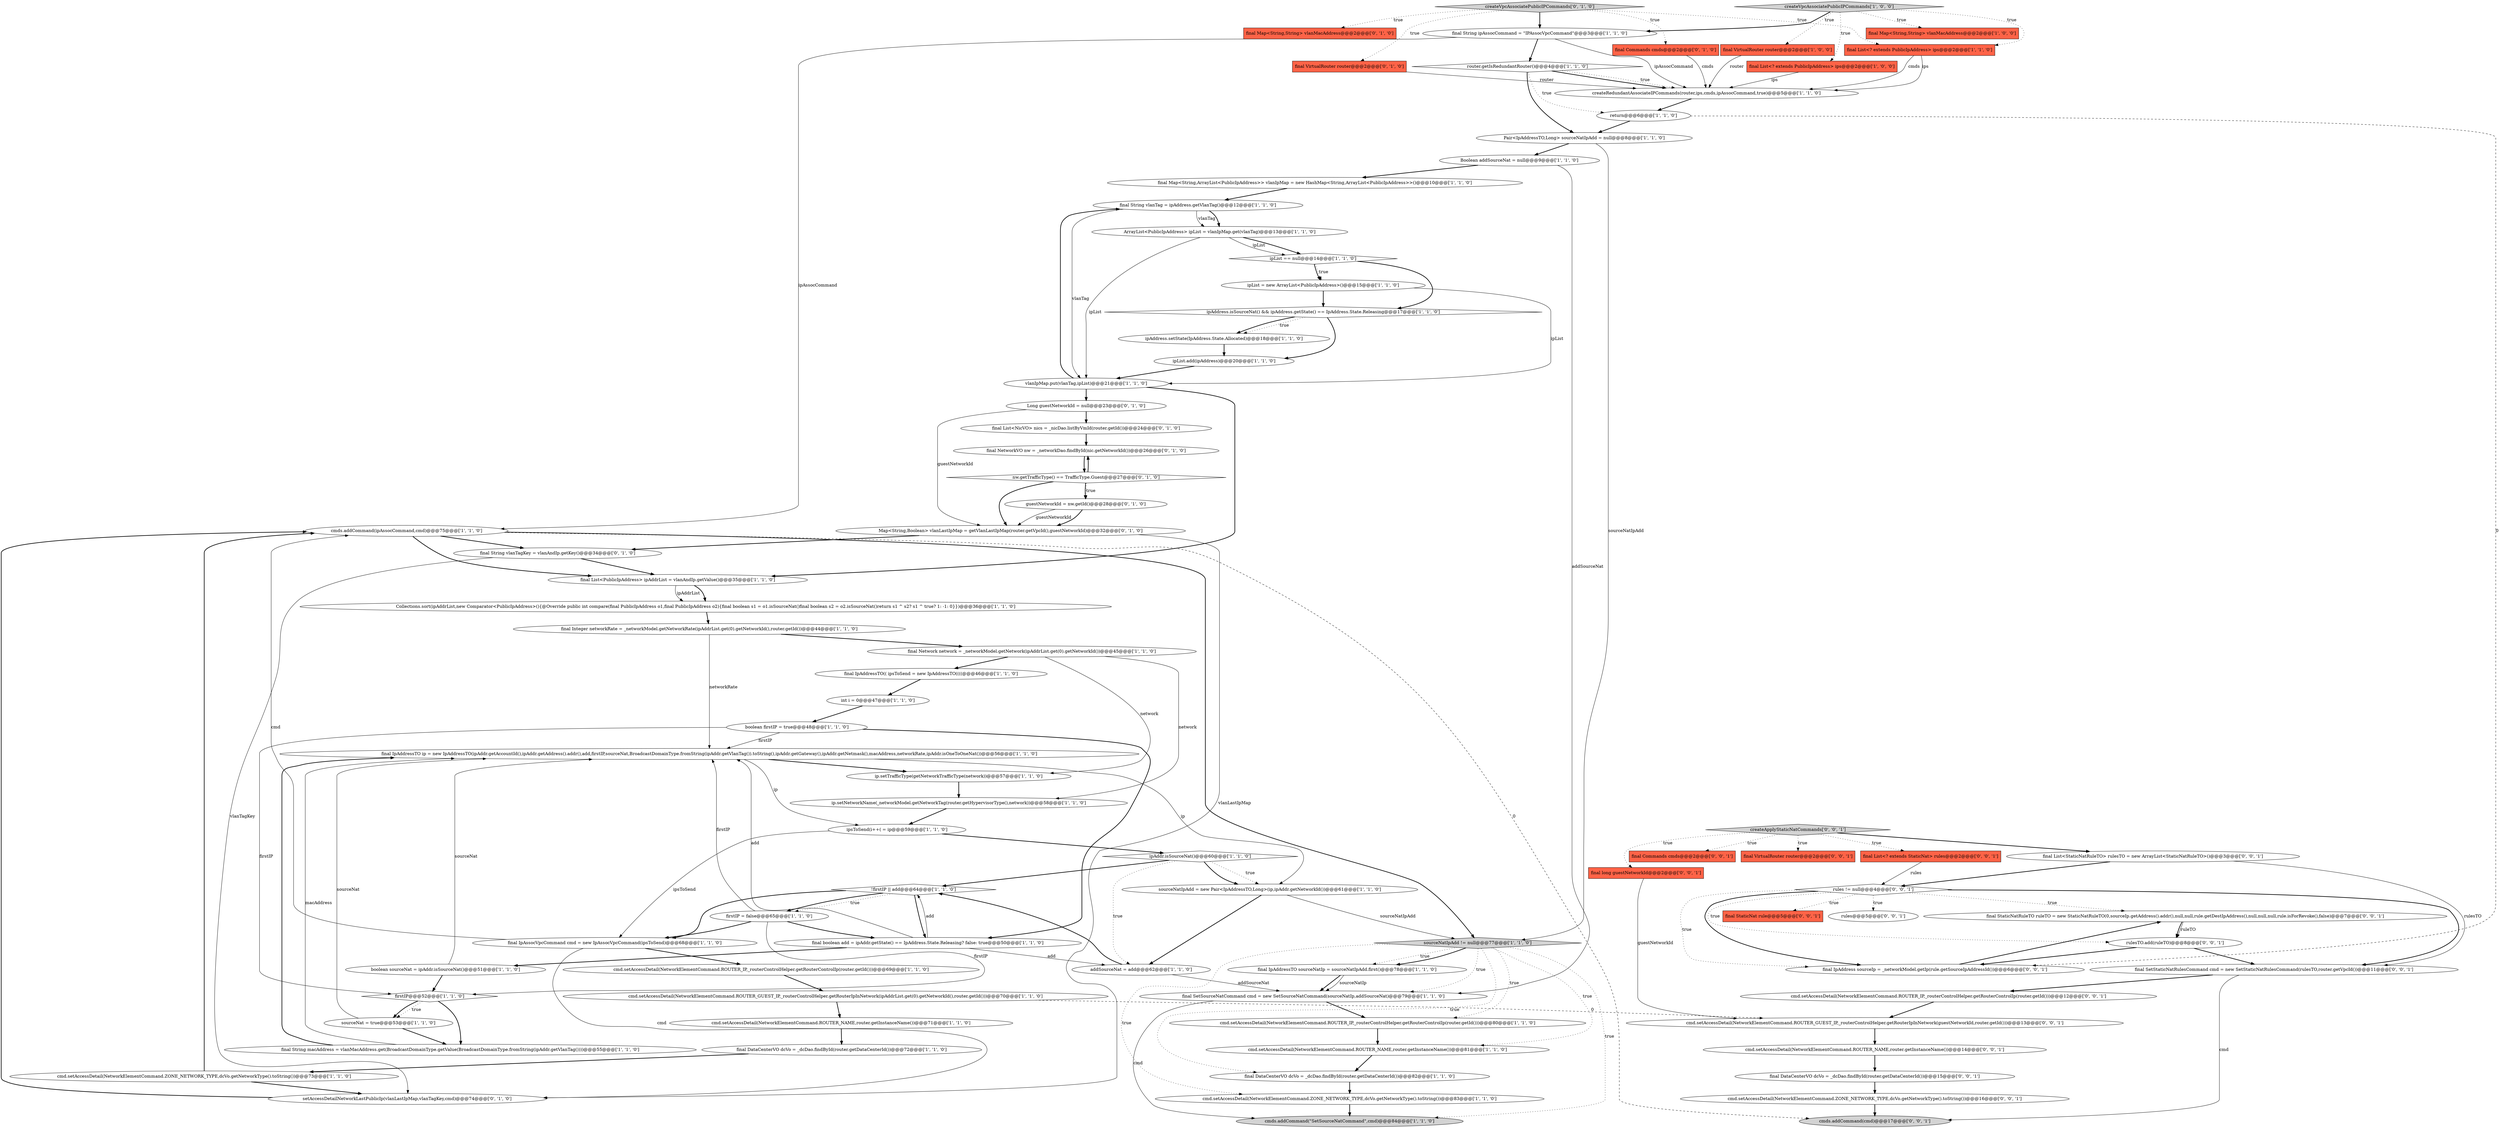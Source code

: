 digraph {
73 [style = filled, label = "final List<? extends StaticNat> rules@@@2@@@['0', '0', '1']", fillcolor = tomato, shape = box image = "AAA0AAABBB3BBB"];
22 [style = filled, label = "sourceNat = true@@@53@@@['1', '1', '0']", fillcolor = white, shape = ellipse image = "AAA0AAABBB1BBB"];
82 [style = filled, label = "final StaticNatRuleTO ruleTO = new StaticNatRuleTO(0,sourceIp.getAddress().addr(),null,null,rule.getDestIpAddress(),null,null,null,rule.isForRevoke(),false)@@@7@@@['0', '0', '1']", fillcolor = white, shape = ellipse image = "AAA0AAABBB3BBB"];
84 [style = filled, label = "final SetStaticNatRulesCommand cmd = new SetStaticNatRulesCommand(rulesTO,router.getVpcId())@@@11@@@['0', '0', '1']", fillcolor = white, shape = ellipse image = "AAA0AAABBB3BBB"];
34 [style = filled, label = "final Network network = _networkModel.getNetwork(ipAddrList.get(0).getNetworkId())@@@45@@@['1', '1', '0']", fillcolor = white, shape = ellipse image = "AAA0AAABBB1BBB"];
83 [style = filled, label = "createApplyStaticNatCommands['0', '0', '1']", fillcolor = lightgray, shape = diamond image = "AAA0AAABBB3BBB"];
78 [style = filled, label = "final IpAddress sourceIp = _networkModel.getIp(rule.getSourceIpAddressId())@@@6@@@['0', '0', '1']", fillcolor = white, shape = ellipse image = "AAA0AAABBB3BBB"];
0 [style = filled, label = "final IpAddressTO(( ipsToSend = new IpAddressTO((((@@@46@@@['1', '1', '0']", fillcolor = white, shape = ellipse image = "AAA0AAABBB1BBB"];
39 [style = filled, label = "final List<? extends PublicIpAddress> ips@@@2@@@['1', '1', '0']", fillcolor = tomato, shape = box image = "AAA0AAABBB1BBB"];
29 [style = filled, label = "final Map<String,String> vlanMacAddress@@@2@@@['1', '0', '0']", fillcolor = tomato, shape = box image = "AAA0AAABBB1BBB"];
26 [style = filled, label = "final VirtualRouter router@@@2@@@['1', '0', '0']", fillcolor = tomato, shape = box image = "AAA0AAABBB1BBB"];
50 [style = filled, label = "final DataCenterVO dcVo = _dcDao.findById(router.getDataCenterId())@@@82@@@['1', '1', '0']", fillcolor = white, shape = ellipse image = "AAA0AAABBB1BBB"];
67 [style = filled, label = "final NetworkVO nw = _networkDao.findById(nic.getNetworkId())@@@26@@@['0', '1', '0']", fillcolor = white, shape = ellipse image = "AAA1AAABBB2BBB"];
65 [style = filled, label = "nw.getTrafficType() == TrafficType.Guest@@@27@@@['0', '1', '0']", fillcolor = white, shape = diamond image = "AAA1AAABBB2BBB"];
37 [style = filled, label = "ip.setTrafficType(getNetworkTrafficType(network))@@@57@@@['1', '1', '0']", fillcolor = white, shape = ellipse image = "AAA0AAABBB1BBB"];
23 [style = filled, label = "createRedundantAssociateIPCommands(router,ips,cmds,ipAssocCommand,true)@@@5@@@['1', '1', '0']", fillcolor = white, shape = ellipse image = "AAA0AAABBB1BBB"];
80 [style = filled, label = "final StaticNat rule@@@5@@@['0', '0', '1']", fillcolor = tomato, shape = box image = "AAA0AAABBB3BBB"];
12 [style = filled, label = "final Integer networkRate = _networkModel.getNetworkRate(ipAddrList.get(0).getNetworkId(),router.getId())@@@44@@@['1', '1', '0']", fillcolor = white, shape = ellipse image = "AAA0AAABBB1BBB"];
2 [style = filled, label = "ipsToSend(i++( = ip@@@59@@@['1', '1', '0']", fillcolor = white, shape = ellipse image = "AAA0AAABBB1BBB"];
27 [style = filled, label = "cmd.setAccessDetail(NetworkElementCommand.ROUTER_GUEST_IP,_routerControlHelper.getRouterIpInNetwork(ipAddrList.get(0).getNetworkId(),router.getId()))@@@70@@@['1', '1', '0']", fillcolor = white, shape = ellipse image = "AAA0AAABBB1BBB"];
43 [style = filled, label = "cmd.setAccessDetail(NetworkElementCommand.ROUTER_NAME,router.getInstanceName())@@@71@@@['1', '1', '0']", fillcolor = white, shape = ellipse image = "AAA0AAABBB1BBB"];
69 [style = filled, label = "final DataCenterVO dcVo = _dcDao.findById(router.getDataCenterId())@@@15@@@['0', '0', '1']", fillcolor = white, shape = ellipse image = "AAA0AAABBB3BBB"];
85 [style = filled, label = "final Commands cmds@@@2@@@['0', '0', '1']", fillcolor = tomato, shape = box image = "AAA0AAABBB3BBB"];
7 [style = filled, label = "ipAddr.isSourceNat()@@@60@@@['1', '1', '0']", fillcolor = white, shape = diamond image = "AAA0AAABBB1BBB"];
77 [style = filled, label = "rules@@@5@@@['0', '0', '1']", fillcolor = white, shape = ellipse image = "AAA0AAABBB3BBB"];
1 [style = filled, label = "final String ipAssocCommand = \"IPAssocVpcCommand\"@@@3@@@['1', '1', '0']", fillcolor = white, shape = ellipse image = "AAA0AAABBB1BBB"];
64 [style = filled, label = "Long guestNetworkId = null@@@23@@@['0', '1', '0']", fillcolor = white, shape = ellipse image = "AAA1AAABBB2BBB"];
57 [style = filled, label = "final Map<String,String> vlanMacAddress@@@2@@@['0', '1', '0']", fillcolor = tomato, shape = box image = "AAA0AAABBB2BBB"];
52 [style = filled, label = "final IpAddressTO sourceNatIp = sourceNatIpAdd.first()@@@78@@@['1', '1', '0']", fillcolor = white, shape = ellipse image = "AAA0AAABBB1BBB"];
62 [style = filled, label = "setAccessDetailNetworkLastPublicIp(vlanLastIpMap,vlanTagKey,cmd)@@@74@@@['0', '1', '0']", fillcolor = white, shape = ellipse image = "AAA1AAABBB2BBB"];
11 [style = filled, label = "final IpAddressTO ip = new IpAddressTO(ipAddr.getAccountId(),ipAddr.getAddress().addr(),add,firstIP,sourceNat,BroadcastDomainType.fromString(ipAddr.getVlanTag()).toString(),ipAddr.getGateway(),ipAddr.getNetmask(),macAddress,networkRate,ipAddr.isOneToOneNat())@@@56@@@['1', '1', '0']", fillcolor = white, shape = ellipse image = "AAA0AAABBB1BBB"];
25 [style = filled, label = "final List<PublicIpAddress> ipAddrList = vlanAndIp.getValue()@@@35@@@['1', '1', '0']", fillcolor = white, shape = ellipse image = "AAA0AAABBB1BBB"];
68 [style = filled, label = "cmd.setAccessDetail(NetworkElementCommand.ROUTER_IP,_routerControlHelper.getRouterControlIp(router.getId()))@@@12@@@['0', '0', '1']", fillcolor = white, shape = ellipse image = "AAA0AAABBB3BBB"];
18 [style = filled, label = "ipAddress.setState(IpAddress.State.Allocated)@@@18@@@['1', '1', '0']", fillcolor = white, shape = ellipse image = "AAA0AAABBB1BBB"];
56 [style = filled, label = "final List<NicVO> nics = _nicDao.listByVmId(router.getId())@@@24@@@['0', '1', '0']", fillcolor = white, shape = ellipse image = "AAA1AAABBB2BBB"];
76 [style = filled, label = "final VirtualRouter router@@@2@@@['0', '0', '1']", fillcolor = tomato, shape = box image = "AAA0AAABBB3BBB"];
51 [style = filled, label = "!firstIP || add@@@64@@@['1', '1', '0']", fillcolor = white, shape = diamond image = "AAA0AAABBB1BBB"];
24 [style = filled, label = "ipAddress.isSourceNat() && ipAddress.getState() == IpAddress.State.Releasing@@@17@@@['1', '1', '0']", fillcolor = white, shape = diamond image = "AAA0AAABBB1BBB"];
55 [style = filled, label = "Boolean addSourceNat = null@@@9@@@['1', '1', '0']", fillcolor = white, shape = ellipse image = "AAA0AAABBB1BBB"];
3 [style = filled, label = "cmd.setAccessDetail(NetworkElementCommand.ZONE_NETWORK_TYPE,dcVo.getNetworkType().toString())@@@83@@@['1', '1', '0']", fillcolor = white, shape = ellipse image = "AAA0AAABBB1BBB"];
71 [style = filled, label = "cmd.setAccessDetail(NetworkElementCommand.ZONE_NETWORK_TYPE,dcVo.getNetworkType().toString())@@@16@@@['0', '0', '1']", fillcolor = white, shape = ellipse image = "AAA0AAABBB3BBB"];
4 [style = filled, label = "final List<? extends PublicIpAddress> ips@@@2@@@['1', '0', '0']", fillcolor = tomato, shape = box image = "AAA0AAABBB1BBB"];
5 [style = filled, label = "return@@@6@@@['1', '1', '0']", fillcolor = white, shape = ellipse image = "AAA0AAABBB1BBB"];
72 [style = filled, label = "cmds.addCommand(cmd)@@@17@@@['0', '0', '1']", fillcolor = lightgray, shape = ellipse image = "AAA0AAABBB3BBB"];
74 [style = filled, label = "cmd.setAccessDetail(NetworkElementCommand.ROUTER_GUEST_IP,_routerControlHelper.getRouterIpInNetwork(guestNetworkId,router.getId()))@@@13@@@['0', '0', '1']", fillcolor = white, shape = ellipse image = "AAA0AAABBB3BBB"];
21 [style = filled, label = "Pair<IpAddressTO,Long> sourceNatIpAdd = null@@@8@@@['1', '1', '0']", fillcolor = white, shape = ellipse image = "AAA0AAABBB1BBB"];
58 [style = filled, label = "createVpcAssociatePublicIPCommands['0', '1', '0']", fillcolor = lightgray, shape = diamond image = "AAA0AAABBB2BBB"];
16 [style = filled, label = "cmd.setAccessDetail(NetworkElementCommand.ROUTER_IP,_routerControlHelper.getRouterControlIp(router.getId()))@@@69@@@['1', '1', '0']", fillcolor = white, shape = ellipse image = "AAA0AAABBB1BBB"];
13 [style = filled, label = "ipList.add(ipAddress)@@@20@@@['1', '1', '0']", fillcolor = white, shape = ellipse image = "AAA0AAABBB1BBB"];
44 [style = filled, label = "cmd.setAccessDetail(NetworkElementCommand.ROUTER_IP,_routerControlHelper.getRouterControlIp(router.getId()))@@@80@@@['1', '1', '0']", fillcolor = white, shape = ellipse image = "AAA0AAABBB1BBB"];
10 [style = filled, label = "Collections.sort(ipAddrList,new Comparator<PublicIpAddress>(){@Override public int compare(final PublicIpAddress o1,final PublicIpAddress o2){final boolean s1 = o1.isSourceNat()final boolean s2 = o2.isSourceNat()return s1 ^ s2? s1 ^ true? 1: -1: 0}})@@@36@@@['1', '1', '0']", fillcolor = white, shape = ellipse image = "AAA0AAABBB1BBB"];
35 [style = filled, label = "addSourceNat = add@@@62@@@['1', '1', '0']", fillcolor = white, shape = ellipse image = "AAA0AAABBB1BBB"];
75 [style = filled, label = "cmd.setAccessDetail(NetworkElementCommand.ROUTER_NAME,router.getInstanceName())@@@14@@@['0', '0', '1']", fillcolor = white, shape = ellipse image = "AAA0AAABBB3BBB"];
59 [style = filled, label = "final Commands cmds@@@2@@@['0', '1', '0']", fillcolor = tomato, shape = box image = "AAA0AAABBB2BBB"];
70 [style = filled, label = "final List<StaticNatRuleTO> rulesTO = new ArrayList<StaticNatRuleTO>()@@@3@@@['0', '0', '1']", fillcolor = white, shape = ellipse image = "AAA0AAABBB3BBB"];
31 [style = filled, label = "final DataCenterVO dcVo = _dcDao.findById(router.getDataCenterId())@@@72@@@['1', '1', '0']", fillcolor = white, shape = ellipse image = "AAA0AAABBB1BBB"];
48 [style = filled, label = "sourceNatIpAdd = new Pair<IpAddressTO,Long>(ip,ipAddr.getNetworkId())@@@61@@@['1', '1', '0']", fillcolor = white, shape = ellipse image = "AAA0AAABBB1BBB"];
15 [style = filled, label = "sourceNatIpAdd != null@@@77@@@['1', '1', '0']", fillcolor = lightgray, shape = diamond image = "AAA0AAABBB1BBB"];
40 [style = filled, label = "final String macAddress = vlanMacAddress.get(BroadcastDomainType.getValue(BroadcastDomainType.fromString(ipAddr.getVlanTag())))@@@55@@@['1', '1', '0']", fillcolor = white, shape = ellipse image = "AAA0AAABBB1BBB"];
9 [style = filled, label = "cmd.setAccessDetail(NetworkElementCommand.ROUTER_NAME,router.getInstanceName())@@@81@@@['1', '1', '0']", fillcolor = white, shape = ellipse image = "AAA0AAABBB1BBB"];
63 [style = filled, label = "final String vlanTagKey = vlanAndIp.getKey()@@@34@@@['0', '1', '0']", fillcolor = white, shape = ellipse image = "AAA1AAABBB2BBB"];
54 [style = filled, label = "boolean firstIP = true@@@48@@@['1', '1', '0']", fillcolor = white, shape = ellipse image = "AAA0AAABBB1BBB"];
6 [style = filled, label = "int i = 0@@@47@@@['1', '1', '0']", fillcolor = white, shape = ellipse image = "AAA0AAABBB1BBB"];
79 [style = filled, label = "rulesTO.add(ruleTO)@@@8@@@['0', '0', '1']", fillcolor = white, shape = ellipse image = "AAA0AAABBB3BBB"];
45 [style = filled, label = "ipList = new ArrayList<PublicIpAddress>()@@@15@@@['1', '1', '0']", fillcolor = white, shape = ellipse image = "AAA0AAABBB1BBB"];
42 [style = filled, label = "ip.setNetworkName(_networkModel.getNetworkTag(router.getHypervisorType(),network))@@@58@@@['1', '1', '0']", fillcolor = white, shape = ellipse image = "AAA0AAABBB1BBB"];
36 [style = filled, label = "cmds.addCommand(ipAssocCommand,cmd)@@@75@@@['1', '1', '0']", fillcolor = white, shape = ellipse image = "AAA0AAABBB1BBB"];
61 [style = filled, label = "final VirtualRouter router@@@2@@@['0', '1', '0']", fillcolor = tomato, shape = box image = "AAA0AAABBB2BBB"];
20 [style = filled, label = "final SetSourceNatCommand cmd = new SetSourceNatCommand(sourceNatIp,addSourceNat)@@@79@@@['1', '1', '0']", fillcolor = white, shape = ellipse image = "AAA0AAABBB1BBB"];
19 [style = filled, label = "final Map<String,ArrayList<PublicIpAddress>> vlanIpMap = new HashMap<String,ArrayList<PublicIpAddress>>()@@@10@@@['1', '1', '0']", fillcolor = white, shape = ellipse image = "AAA0AAABBB1BBB"];
49 [style = filled, label = "final boolean add = ipAddr.getState() == IpAddress.State.Releasing? false: true@@@50@@@['1', '1', '0']", fillcolor = white, shape = ellipse image = "AAA0AAABBB1BBB"];
41 [style = filled, label = "firstIP@@@52@@@['1', '1', '0']", fillcolor = white, shape = diamond image = "AAA0AAABBB1BBB"];
47 [style = filled, label = "vlanIpMap.put(vlanTag,ipList)@@@21@@@['1', '1', '0']", fillcolor = white, shape = ellipse image = "AAA0AAABBB1BBB"];
60 [style = filled, label = "guestNetworkId = nw.getId()@@@28@@@['0', '1', '0']", fillcolor = white, shape = ellipse image = "AAA1AAABBB2BBB"];
8 [style = filled, label = "ipList == null@@@14@@@['1', '1', '0']", fillcolor = white, shape = diamond image = "AAA0AAABBB1BBB"];
86 [style = filled, label = "final long guestNetworkId@@@2@@@['0', '0', '1']", fillcolor = tomato, shape = box image = "AAA0AAABBB3BBB"];
81 [style = filled, label = "rules != null@@@4@@@['0', '0', '1']", fillcolor = white, shape = diamond image = "AAA0AAABBB3BBB"];
30 [style = filled, label = "final String vlanTag = ipAddress.getVlanTag()@@@12@@@['1', '1', '0']", fillcolor = white, shape = ellipse image = "AAA0AAABBB1BBB"];
53 [style = filled, label = "boolean sourceNat = ipAddr.isSourceNat()@@@51@@@['1', '1', '0']", fillcolor = white, shape = ellipse image = "AAA0AAABBB1BBB"];
28 [style = filled, label = "final IpAssocVpcCommand cmd = new IpAssocVpcCommand(ipsToSend)@@@68@@@['1', '1', '0']", fillcolor = white, shape = ellipse image = "AAA0AAABBB1BBB"];
46 [style = filled, label = "cmd.setAccessDetail(NetworkElementCommand.ZONE_NETWORK_TYPE,dcVo.getNetworkType().toString())@@@73@@@['1', '1', '0']", fillcolor = white, shape = ellipse image = "AAA0AAABBB1BBB"];
66 [style = filled, label = "Map<String,Boolean> vlanLastIpMap = getVlanLastIpMap(router.getVpcId(),guestNetworkId)@@@32@@@['0', '1', '0']", fillcolor = white, shape = ellipse image = "AAA1AAABBB2BBB"];
38 [style = filled, label = "firstIP = false@@@65@@@['1', '1', '0']", fillcolor = white, shape = ellipse image = "AAA0AAABBB1BBB"];
14 [style = filled, label = "createVpcAssociatePublicIPCommands['1', '0', '0']", fillcolor = lightgray, shape = diamond image = "AAA0AAABBB1BBB"];
17 [style = filled, label = "router.getIsRedundantRouter()@@@4@@@['1', '1', '0']", fillcolor = white, shape = diamond image = "AAA0AAABBB1BBB"];
33 [style = filled, label = "ArrayList<PublicIpAddress> ipList = vlanIpMap.get(vlanTag)@@@13@@@['1', '1', '0']", fillcolor = white, shape = ellipse image = "AAA0AAABBB1BBB"];
32 [style = filled, label = "cmds.addCommand(\"SetSourceNatCommand\",cmd)@@@84@@@['1', '1', '0']", fillcolor = lightgray, shape = ellipse image = "AAA0AAABBB1BBB"];
14->4 [style = dotted, label="true"];
24->13 [style = bold, label=""];
28->16 [style = bold, label=""];
51->38 [style = dotted, label="true"];
81->84 [style = bold, label=""];
17->21 [style = bold, label=""];
25->10 [style = bold, label=""];
49->11 [style = solid, label="add"];
70->81 [style = bold, label=""];
33->47 [style = solid, label="ipList"];
18->13 [style = bold, label=""];
14->26 [style = dotted, label="true"];
82->79 [style = solid, label="ruleTO"];
65->66 [style = bold, label=""];
30->33 [style = solid, label="vlanTag"];
25->10 [style = solid, label="ipAddrList"];
47->30 [style = bold, label=""];
15->32 [style = dotted, label="true"];
65->67 [style = bold, label=""];
41->22 [style = dotted, label="true"];
1->23 [style = solid, label="ipAssocCommand"];
42->2 [style = bold, label=""];
7->48 [style = dotted, label="true"];
37->42 [style = bold, label=""];
51->28 [style = bold, label=""];
15->20 [style = dotted, label="true"];
26->23 [style = solid, label="router"];
34->42 [style = solid, label="network"];
86->74 [style = solid, label="guestNetworkId"];
1->17 [style = bold, label=""];
22->40 [style = bold, label=""];
69->71 [style = bold, label=""];
17->23 [style = bold, label=""];
78->82 [style = bold, label=""];
35->51 [style = bold, label=""];
49->35 [style = solid, label="add"];
15->9 [style = dotted, label="true"];
51->49 [style = bold, label=""];
22->11 [style = solid, label="sourceNat"];
7->48 [style = bold, label=""];
15->52 [style = dotted, label="true"];
74->75 [style = bold, label=""];
15->44 [style = dotted, label="true"];
21->55 [style = bold, label=""];
63->25 [style = bold, label=""];
40->11 [style = bold, label=""];
15->50 [style = dotted, label="true"];
41->40 [style = bold, label=""];
38->28 [style = bold, label=""];
28->36 [style = solid, label="cmd"];
83->76 [style = dotted, label="true"];
14->39 [style = dotted, label="true"];
20->44 [style = bold, label=""];
12->11 [style = solid, label="networkRate"];
48->15 [style = solid, label="sourceNatIpAdd"];
38->41 [style = solid, label="firstIP"];
70->84 [style = solid, label="rulesTO"];
49->53 [style = bold, label=""];
65->60 [style = dotted, label="true"];
83->73 [style = dotted, label="true"];
12->34 [style = bold, label=""];
60->66 [style = solid, label="guestNetworkId"];
79->84 [style = bold, label=""];
81->80 [style = dotted, label="true"];
66->63 [style = bold, label=""];
30->47 [style = solid, label="vlanTag"];
73->81 [style = solid, label="rules"];
84->72 [style = solid, label="cmd"];
23->5 [style = bold, label=""];
41->22 [style = bold, label=""];
2->28 [style = solid, label="ipsToSend"];
71->72 [style = bold, label=""];
6->54 [style = bold, label=""];
58->59 [style = dotted, label="true"];
64->66 [style = solid, label="guestNetworkId"];
11->37 [style = bold, label=""];
50->3 [style = bold, label=""];
39->23 [style = solid, label="ips"];
64->56 [style = bold, label=""];
48->35 [style = bold, label=""];
58->1 [style = bold, label=""];
9->50 [style = bold, label=""];
17->5 [style = dotted, label="true"];
33->8 [style = solid, label="ipList"];
49->51 [style = solid, label="add"];
51->38 [style = bold, label=""];
68->74 [style = bold, label=""];
54->41 [style = solid, label="firstIP"];
0->6 [style = bold, label=""];
36->72 [style = dashed, label="0"];
33->8 [style = bold, label=""];
81->82 [style = dotted, label="true"];
38->11 [style = solid, label="firstIP"];
83->86 [style = dotted, label="true"];
2->7 [style = bold, label=""];
79->78 [style = bold, label=""];
67->65 [style = bold, label=""];
84->68 [style = bold, label=""];
58->57 [style = dotted, label="true"];
38->49 [style = bold, label=""];
81->78 [style = dotted, label="true"];
66->62 [style = solid, label="vlanLastIpMap"];
20->32 [style = solid, label="cmd"];
82->79 [style = bold, label=""];
63->62 [style = solid, label="vlanTagKey"];
62->36 [style = bold, label=""];
81->77 [style = dotted, label="true"];
40->11 [style = solid, label="macAddress"];
81->79 [style = dotted, label="true"];
30->33 [style = bold, label=""];
45->47 [style = solid, label="ipList"];
11->2 [style = solid, label="ip"];
55->20 [style = solid, label="addSourceNat"];
31->46 [style = bold, label=""];
5->21 [style = bold, label=""];
53->11 [style = solid, label="sourceNat"];
58->39 [style = dotted, label="true"];
83->85 [style = dotted, label="true"];
16->27 [style = bold, label=""];
75->69 [style = bold, label=""];
83->70 [style = bold, label=""];
35->20 [style = solid, label="addSourceNat"];
8->24 [style = bold, label=""];
39->23 [style = solid, label="cmds"];
59->23 [style = solid, label="cmds"];
53->41 [style = bold, label=""];
46->36 [style = bold, label=""];
27->74 [style = dashed, label="0"];
52->20 [style = bold, label=""];
24->18 [style = dotted, label="true"];
7->35 [style = dotted, label="true"];
15->52 [style = bold, label=""];
54->49 [style = bold, label=""];
7->51 [style = bold, label=""];
43->31 [style = bold, label=""];
56->67 [style = bold, label=""];
5->78 [style = dashed, label="0"];
13->47 [style = bold, label=""];
24->18 [style = bold, label=""];
19->30 [style = bold, label=""];
52->20 [style = solid, label="sourceNatIp"];
21->15 [style = solid, label="sourceNatIpAdd"];
36->15 [style = bold, label=""];
60->66 [style = bold, label=""];
44->9 [style = bold, label=""];
61->23 [style = solid, label="router"];
17->23 [style = dotted, label="true"];
36->25 [style = bold, label=""];
1->36 [style = solid, label="ipAssocCommand"];
47->64 [style = bold, label=""];
3->32 [style = bold, label=""];
34->0 [style = bold, label=""];
54->11 [style = solid, label="firstIP"];
10->12 [style = bold, label=""];
14->1 [style = bold, label=""];
81->78 [style = bold, label=""];
11->48 [style = solid, label="ip"];
46->62 [style = bold, label=""];
45->24 [style = bold, label=""];
58->61 [style = dotted, label="true"];
36->63 [style = bold, label=""];
28->62 [style = solid, label="cmd"];
14->29 [style = dotted, label="true"];
27->43 [style = bold, label=""];
8->45 [style = dotted, label="true"];
65->60 [style = bold, label=""];
8->45 [style = bold, label=""];
47->25 [style = bold, label=""];
55->19 [style = bold, label=""];
4->23 [style = solid, label="ips"];
34->37 [style = solid, label="network"];
15->3 [style = dotted, label="true"];
}
